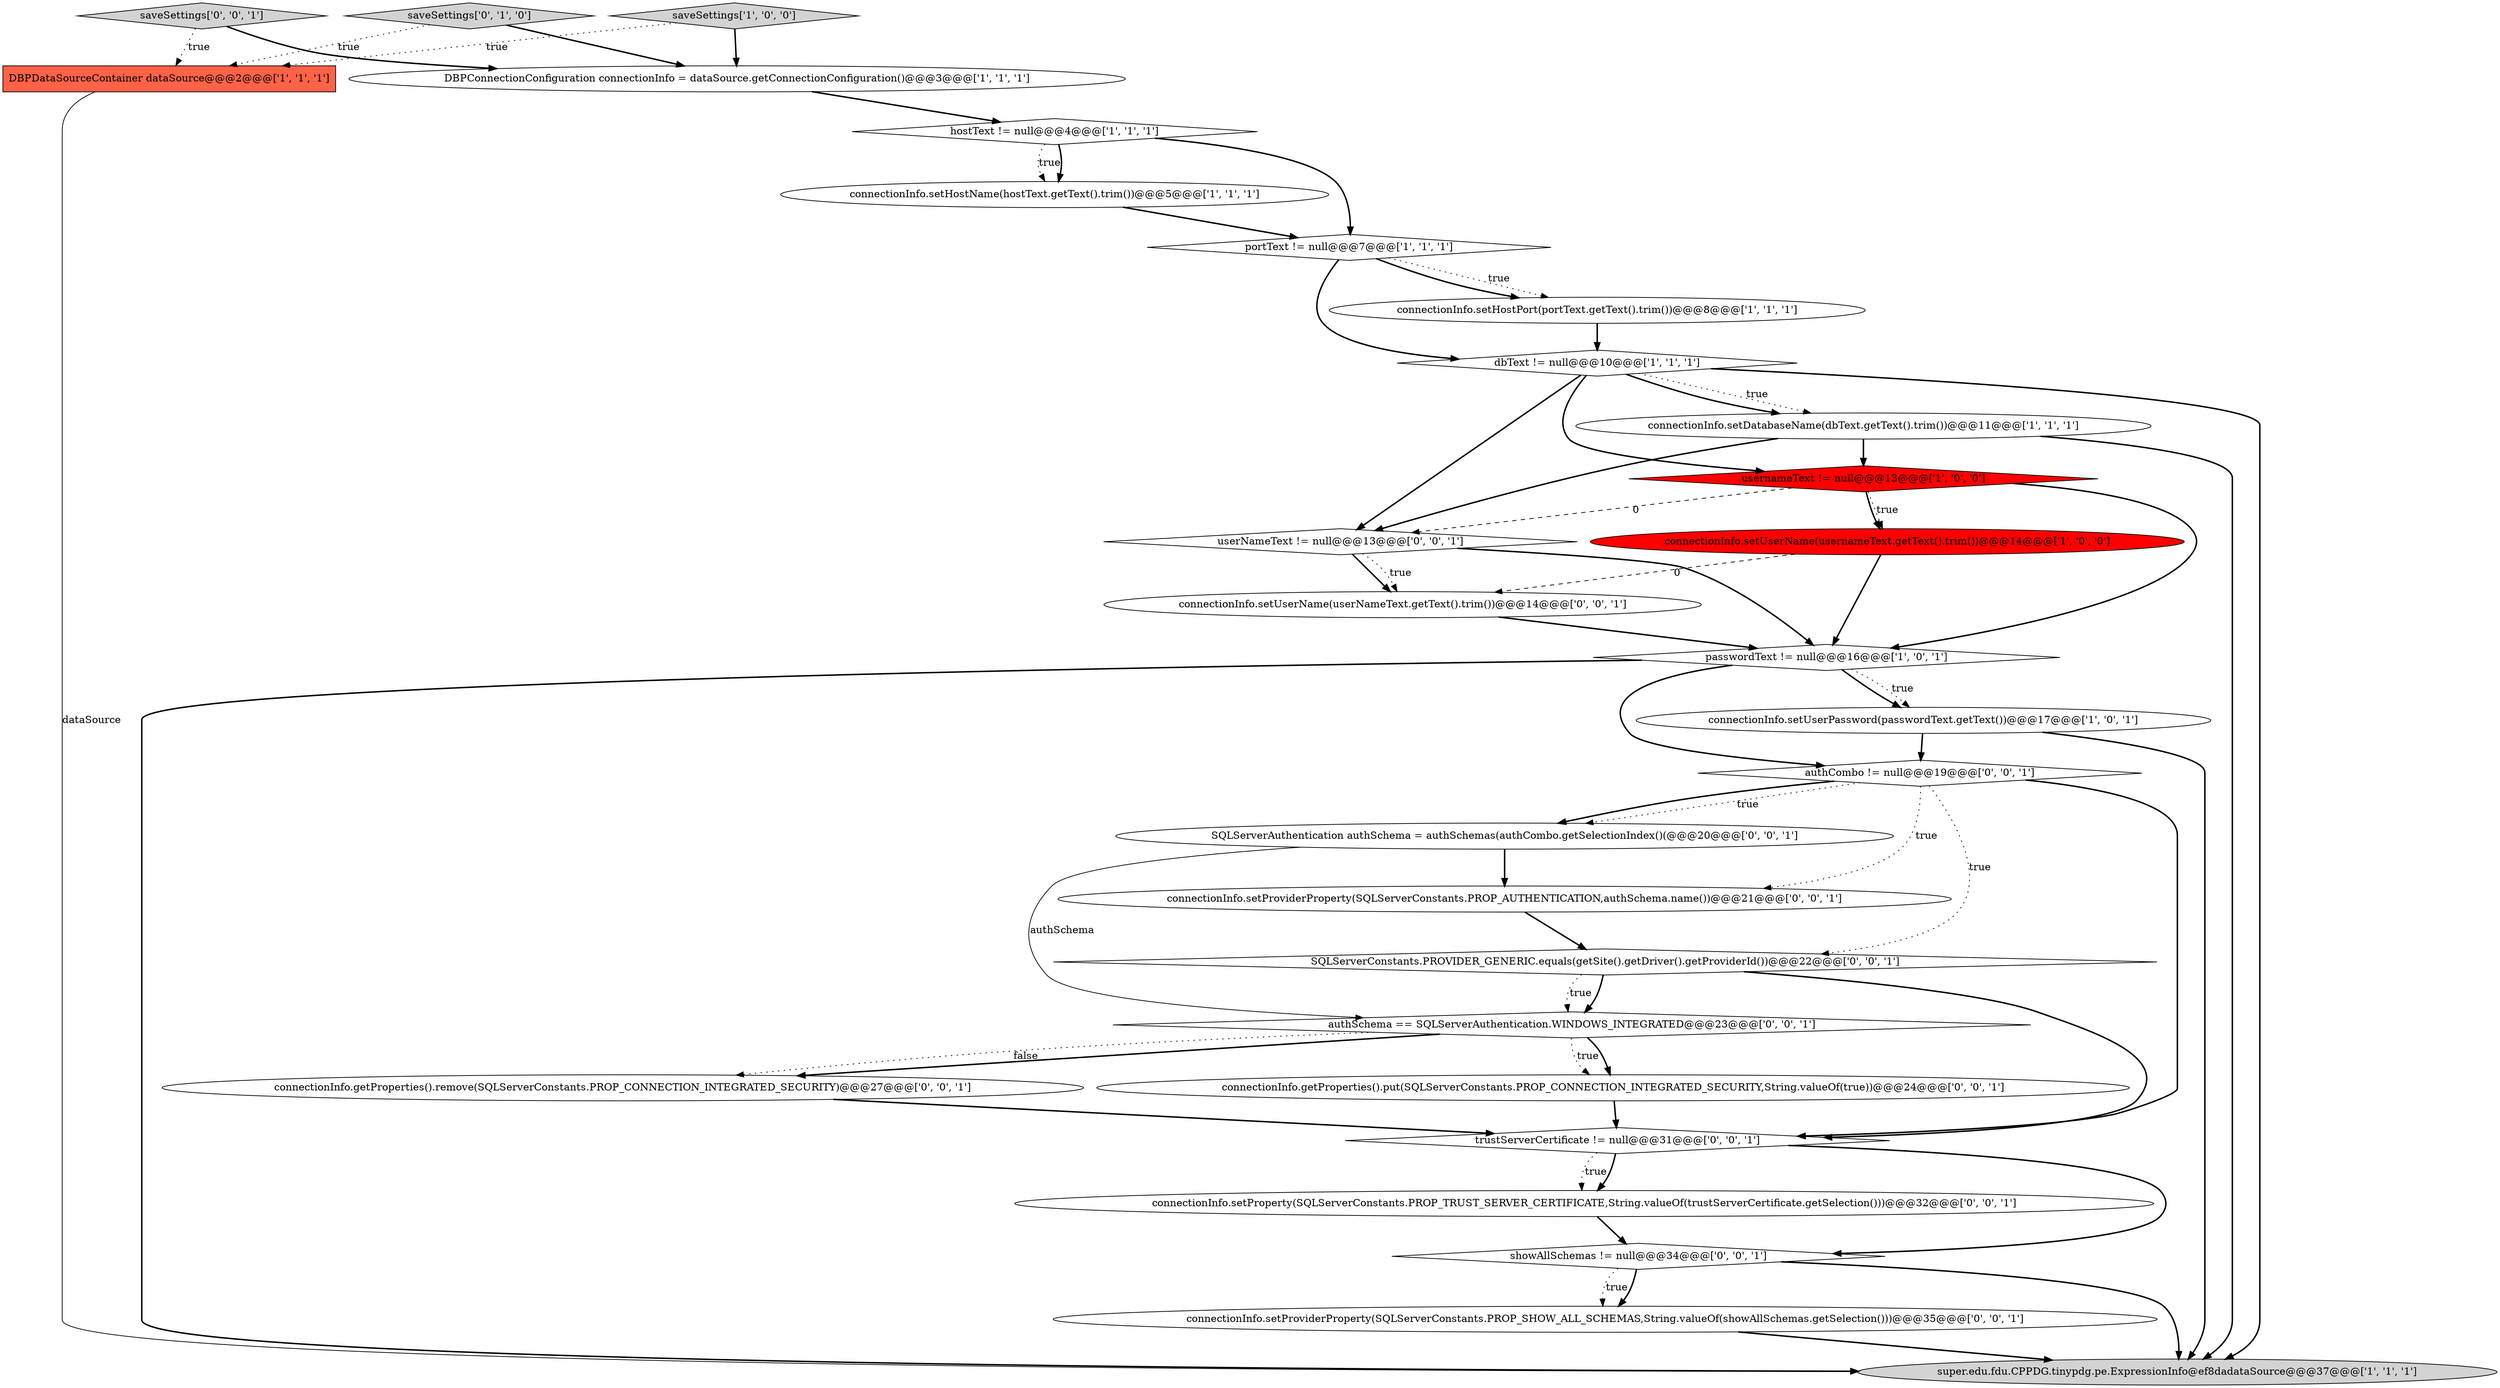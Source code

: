 digraph {
23 [style = filled, label = "saveSettings['0', '0', '1']", fillcolor = lightgray, shape = diamond image = "AAA0AAABBB3BBB"];
2 [style = filled, label = "connectionInfo.setUserName(usernameText.getText().trim())@@@14@@@['1', '0', '0']", fillcolor = red, shape = ellipse image = "AAA1AAABBB1BBB"];
22 [style = filled, label = "SQLServerAuthentication authSchema = authSchemas(authCombo.getSelectionIndex()(@@@20@@@['0', '0', '1']", fillcolor = white, shape = ellipse image = "AAA0AAABBB3BBB"];
8 [style = filled, label = "connectionInfo.setHostPort(portText.getText().trim())@@@8@@@['1', '1', '1']", fillcolor = white, shape = ellipse image = "AAA0AAABBB1BBB"];
24 [style = filled, label = "connectionInfo.setProperty(SQLServerConstants.PROP_TRUST_SERVER_CERTIFICATE,String.valueOf(trustServerCertificate.getSelection()))@@@32@@@['0', '0', '1']", fillcolor = white, shape = ellipse image = "AAA0AAABBB3BBB"];
25 [style = filled, label = "userNameText != null@@@13@@@['0', '0', '1']", fillcolor = white, shape = diamond image = "AAA0AAABBB3BBB"];
20 [style = filled, label = "connectionInfo.getProperties().remove(SQLServerConstants.PROP_CONNECTION_INTEGRATED_SECURITY)@@@27@@@['0', '0', '1']", fillcolor = white, shape = ellipse image = "AAA0AAABBB3BBB"];
11 [style = filled, label = "connectionInfo.setDatabaseName(dbText.getText().trim())@@@11@@@['1', '1', '1']", fillcolor = white, shape = ellipse image = "AAA0AAABBB1BBB"];
19 [style = filled, label = "connectionInfo.setUserName(userNameText.getText().trim())@@@14@@@['0', '0', '1']", fillcolor = white, shape = ellipse image = "AAA0AAABBB3BBB"];
0 [style = filled, label = "hostText != null@@@4@@@['1', '1', '1']", fillcolor = white, shape = diamond image = "AAA0AAABBB1BBB"];
27 [style = filled, label = "SQLServerConstants.PROVIDER_GENERIC.equals(getSite().getDriver().getProviderId())@@@22@@@['0', '0', '1']", fillcolor = white, shape = diamond image = "AAA0AAABBB3BBB"];
21 [style = filled, label = "showAllSchemas != null@@@34@@@['0', '0', '1']", fillcolor = white, shape = diamond image = "AAA0AAABBB3BBB"];
1 [style = filled, label = "usernameText != null@@@13@@@['1', '0', '0']", fillcolor = red, shape = diamond image = "AAA1AAABBB1BBB"];
13 [style = filled, label = "connectionInfo.setUserPassword(passwordText.getText())@@@17@@@['1', '0', '1']", fillcolor = white, shape = ellipse image = "AAA0AAABBB1BBB"];
26 [style = filled, label = "authCombo != null@@@19@@@['0', '0', '1']", fillcolor = white, shape = diamond image = "AAA0AAABBB3BBB"];
15 [style = filled, label = "trustServerCertificate != null@@@31@@@['0', '0', '1']", fillcolor = white, shape = diamond image = "AAA0AAABBB3BBB"];
9 [style = filled, label = "saveSettings['1', '0', '0']", fillcolor = lightgray, shape = diamond image = "AAA0AAABBB1BBB"];
12 [style = filled, label = "DBPDataSourceContainer dataSource@@@2@@@['1', '1', '1']", fillcolor = tomato, shape = box image = "AAA0AAABBB1BBB"];
4 [style = filled, label = "dbText != null@@@10@@@['1', '1', '1']", fillcolor = white, shape = diamond image = "AAA0AAABBB1BBB"];
18 [style = filled, label = "connectionInfo.setProviderProperty(SQLServerConstants.PROP_SHOW_ALL_SCHEMAS,String.valueOf(showAllSchemas.getSelection()))@@@35@@@['0', '0', '1']", fillcolor = white, shape = ellipse image = "AAA0AAABBB3BBB"];
7 [style = filled, label = "super.edu.fdu.CPPDG.tinypdg.pe.ExpressionInfo@ef8dadataSource@@@37@@@['1', '1', '1']", fillcolor = lightgray, shape = ellipse image = "AAA0AAABBB1BBB"];
14 [style = filled, label = "saveSettings['0', '1', '0']", fillcolor = lightgray, shape = diamond image = "AAA0AAABBB2BBB"];
16 [style = filled, label = "connectionInfo.setProviderProperty(SQLServerConstants.PROP_AUTHENTICATION,authSchema.name())@@@21@@@['0', '0', '1']", fillcolor = white, shape = ellipse image = "AAA0AAABBB3BBB"];
5 [style = filled, label = "passwordText != null@@@16@@@['1', '0', '1']", fillcolor = white, shape = diamond image = "AAA0AAABBB1BBB"];
17 [style = filled, label = "connectionInfo.getProperties().put(SQLServerConstants.PROP_CONNECTION_INTEGRATED_SECURITY,String.valueOf(true))@@@24@@@['0', '0', '1']", fillcolor = white, shape = ellipse image = "AAA0AAABBB3BBB"];
3 [style = filled, label = "DBPConnectionConfiguration connectionInfo = dataSource.getConnectionConfiguration()@@@3@@@['1', '1', '1']", fillcolor = white, shape = ellipse image = "AAA0AAABBB1BBB"];
28 [style = filled, label = "authSchema == SQLServerAuthentication.WINDOWS_INTEGRATED@@@23@@@['0', '0', '1']", fillcolor = white, shape = diamond image = "AAA0AAABBB3BBB"];
10 [style = filled, label = "connectionInfo.setHostName(hostText.getText().trim())@@@5@@@['1', '1', '1']", fillcolor = white, shape = ellipse image = "AAA0AAABBB1BBB"];
6 [style = filled, label = "portText != null@@@7@@@['1', '1', '1']", fillcolor = white, shape = diamond image = "AAA0AAABBB1BBB"];
1->5 [style = bold, label=""];
14->3 [style = bold, label=""];
9->12 [style = dotted, label="true"];
2->19 [style = dashed, label="0"];
16->27 [style = bold, label=""];
4->25 [style = bold, label=""];
14->12 [style = dotted, label="true"];
28->20 [style = bold, label=""];
0->6 [style = bold, label=""];
11->1 [style = bold, label=""];
22->16 [style = bold, label=""];
15->21 [style = bold, label=""];
0->10 [style = dotted, label="true"];
15->24 [style = dotted, label="true"];
26->27 [style = dotted, label="true"];
27->28 [style = bold, label=""];
21->18 [style = dotted, label="true"];
5->26 [style = bold, label=""];
4->11 [style = dotted, label="true"];
23->3 [style = bold, label=""];
26->22 [style = dotted, label="true"];
28->17 [style = dotted, label="true"];
10->6 [style = bold, label=""];
27->15 [style = bold, label=""];
4->7 [style = bold, label=""];
3->0 [style = bold, label=""];
26->22 [style = bold, label=""];
21->18 [style = bold, label=""];
19->5 [style = bold, label=""];
27->28 [style = dotted, label="true"];
6->4 [style = bold, label=""];
5->13 [style = dotted, label="true"];
0->10 [style = bold, label=""];
24->21 [style = bold, label=""];
13->26 [style = bold, label=""];
6->8 [style = dotted, label="true"];
12->7 [style = solid, label="dataSource"];
13->7 [style = bold, label=""];
5->13 [style = bold, label=""];
15->24 [style = bold, label=""];
6->8 [style = bold, label=""];
26->15 [style = bold, label=""];
25->19 [style = bold, label=""];
17->15 [style = bold, label=""];
28->20 [style = dotted, label="false"];
22->28 [style = solid, label="authSchema"];
28->17 [style = bold, label=""];
9->3 [style = bold, label=""];
5->7 [style = bold, label=""];
25->5 [style = bold, label=""];
21->7 [style = bold, label=""];
26->16 [style = dotted, label="true"];
4->1 [style = bold, label=""];
1->2 [style = bold, label=""];
8->4 [style = bold, label=""];
18->7 [style = bold, label=""];
4->11 [style = bold, label=""];
1->2 [style = dotted, label="true"];
25->19 [style = dotted, label="true"];
20->15 [style = bold, label=""];
23->12 [style = dotted, label="true"];
1->25 [style = dashed, label="0"];
11->7 [style = bold, label=""];
11->25 [style = bold, label=""];
2->5 [style = bold, label=""];
}
